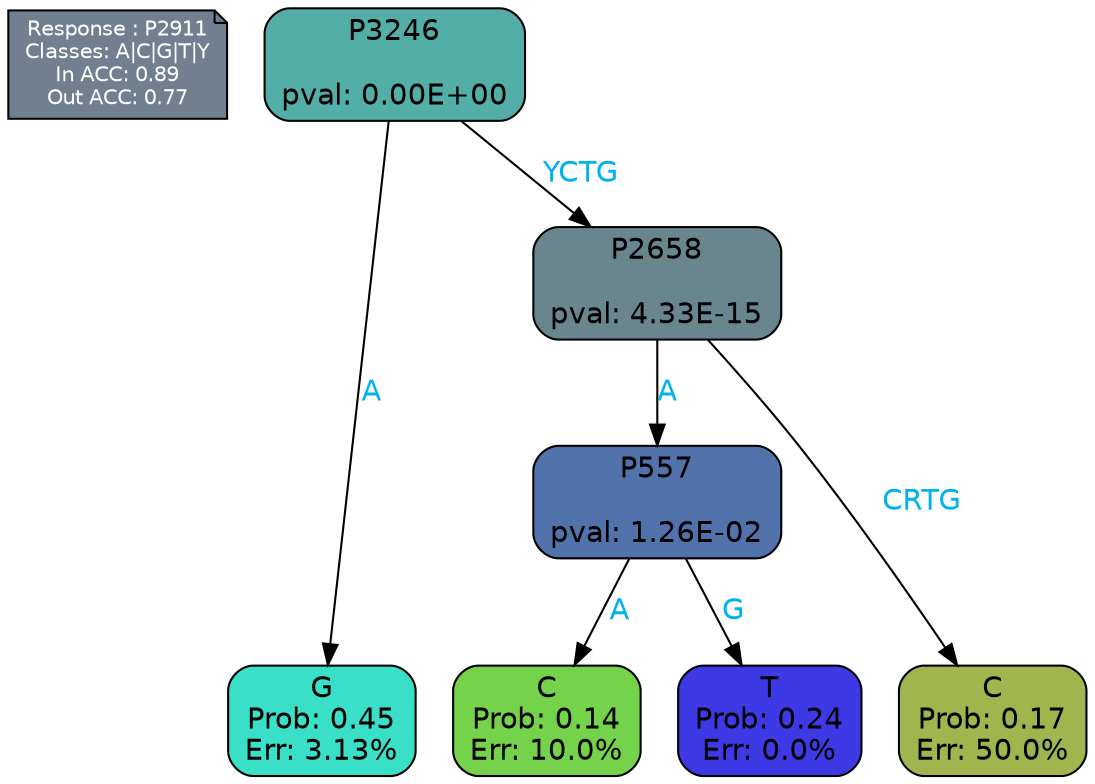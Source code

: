 digraph Tree {
node [shape=box, style="filled, rounded", color="black", fontname=helvetica] ;
graph [ranksep=equally, splines=polylines, bgcolor=transparent, dpi=600] ;
edge [fontname=helvetica] ;
LEGEND [label="Response : P2911
Classes: A|C|G|T|Y
In ACC: 0.89
Out ACC: 0.77
",shape=note,align=left,style=filled,fillcolor="slategray",fontcolor="white",fontsize=10];1 [label="P3246

pval: 0.00E+00", fillcolor="#53aea8"] ;
2 [label="G
Prob: 0.45
Err: 3.13%", fillcolor="#39dfc6"] ;
3 [label="P2658

pval: 4.33E-15", fillcolor="#69868f"] ;
4 [label="P557

pval: 1.26E-02", fillcolor="#5172ab"] ;
5 [label="C
Prob: 0.14
Err: 10.0%", fillcolor="#74d34a"] ;
6 [label="T
Prob: 0.24
Err: 0.0%", fillcolor="#3c39e5"] ;
7 [label="C
Prob: 0.17
Err: 50.0%", fillcolor="#a1b54f"] ;
1 -> 2 [label="A",fontcolor=deepskyblue2] ;
1 -> 3 [label="YCTG",fontcolor=deepskyblue2] ;
3 -> 4 [label="A",fontcolor=deepskyblue2] ;
3 -> 7 [label="CRTG",fontcolor=deepskyblue2] ;
4 -> 5 [label="A",fontcolor=deepskyblue2] ;
4 -> 6 [label="G",fontcolor=deepskyblue2] ;
{rank = same; 2;5;6;7;}{rank = same; LEGEND;1;}}